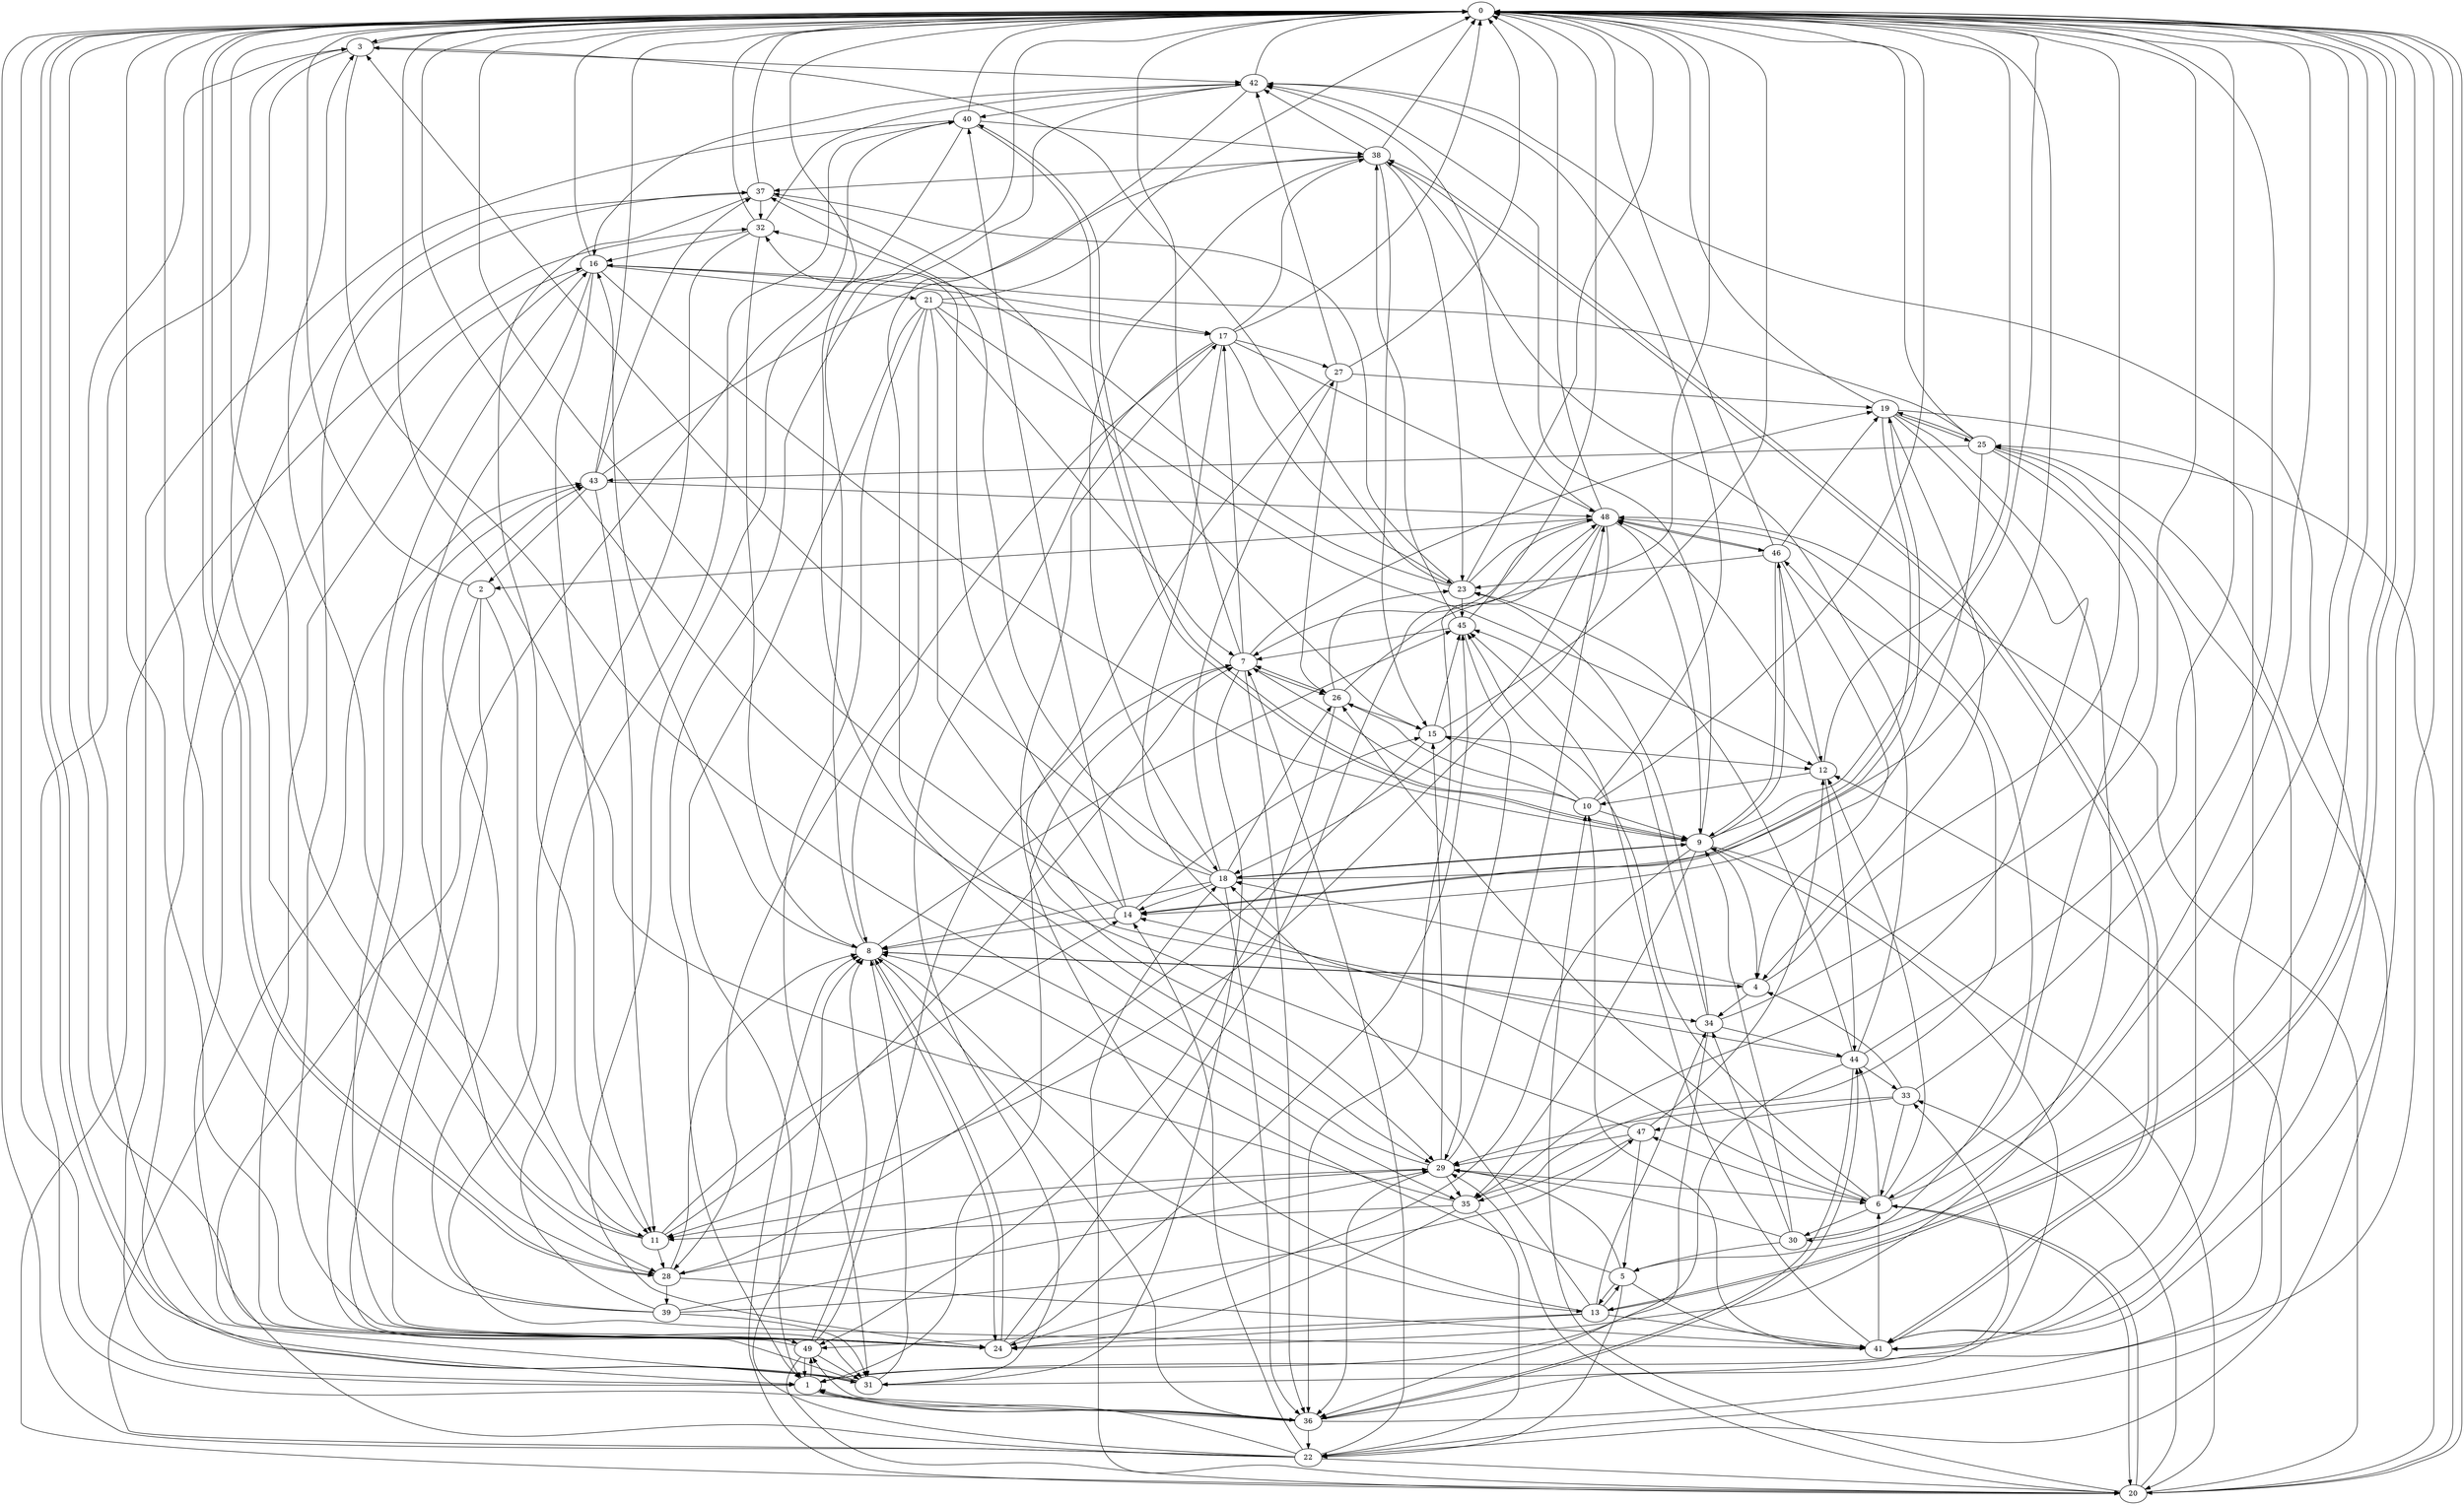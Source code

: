 strict digraph "" {
	0	 [component_delay=3];
	3	 [component_delay=3];
	0 -> 3	 [wire_delay=1];
	13	 [component_delay=3];
	0 -> 13	 [wire_delay=1];
	20	 [component_delay=3];
	0 -> 20	 [wire_delay=1];
	28	 [component_delay=3];
	0 -> 28	 [wire_delay=1];
	31	 [component_delay=3];
	0 -> 31	 [wire_delay=1];
	1	 [component_delay=3];
	1 -> 0	 [wire_delay=1];
	36	 [component_delay=3];
	1 -> 36	 [wire_delay=1];
	49	 [component_delay=3];
	1 -> 49	 [wire_delay=1];
	2	 [component_delay=3];
	2 -> 0	 [wire_delay=1];
	11	 [component_delay=3];
	2 -> 11	 [wire_delay=1];
	24	 [component_delay=3];
	2 -> 24	 [wire_delay=1];
	2 -> 31	 [wire_delay=1];
	3 -> 0	 [wire_delay=1];
	3 -> 28	 [wire_delay=1];
	35	 [component_delay=3];
	3 -> 35	 [wire_delay=1];
	42	 [component_delay=3];
	3 -> 42	 [wire_delay=1];
	4	 [component_delay=3];
	4 -> 0	 [wire_delay=1];
	8	 [component_delay=3];
	4 -> 8	 [wire_delay=1];
	18	 [component_delay=3];
	4 -> 18	 [wire_delay=1];
	34	 [component_delay=3];
	4 -> 34	 [wire_delay=1];
	5	 [component_delay=3];
	5 -> 0	 [wire_delay=1];
	5 -> 8	 [wire_delay=1];
	5 -> 13	 [wire_delay=1];
	22	 [component_delay=3];
	5 -> 22	 [wire_delay=1];
	29	 [component_delay=3];
	5 -> 29	 [wire_delay=1];
	41	 [component_delay=3];
	5 -> 41	 [wire_delay=1];
	6	 [component_delay=3];
	6 -> 0	 [wire_delay=1];
	12	 [component_delay=3];
	6 -> 12	 [wire_delay=1];
	6 -> 20	 [wire_delay=1];
	26	 [component_delay=3];
	6 -> 26	 [wire_delay=1];
	30	 [component_delay=3];
	6 -> 30	 [wire_delay=1];
	44	 [component_delay=3];
	6 -> 44	 [wire_delay=1];
	45	 [component_delay=3];
	6 -> 45	 [wire_delay=1];
	47	 [component_delay=3];
	6 -> 47	 [wire_delay=1];
	7	 [component_delay=3];
	7 -> 0	 [wire_delay=1];
	7 -> 1	 [wire_delay=1];
	17	 [component_delay=3];
	7 -> 17	 [wire_delay=1];
	19	 [component_delay=3];
	7 -> 19	 [wire_delay=1];
	7 -> 26	 [wire_delay=1];
	7 -> 31	 [wire_delay=1];
	7 -> 36	 [wire_delay=1];
	8 -> 0	 [wire_delay=1];
	8 -> 4	 [wire_delay=1];
	8 -> 13	 [wire_delay=1];
	16	 [component_delay=3];
	8 -> 16	 [wire_delay=1];
	8 -> 24	 [wire_delay=1];
	8 -> 45	 [wire_delay=1];
	9	 [component_delay=3];
	9 -> 0	 [wire_delay=1];
	9 -> 4	 [wire_delay=1];
	9 -> 18	 [wire_delay=1];
	9 -> 20	 [wire_delay=1];
	9 -> 24	 [wire_delay=1];
	9 -> 35	 [wire_delay=1];
	40	 [component_delay=3];
	9 -> 40	 [wire_delay=1];
	9 -> 42	 [wire_delay=1];
	46	 [component_delay=3];
	9 -> 46	 [wire_delay=1];
	10	 [component_delay=3];
	10 -> 0	 [wire_delay=1];
	10 -> 7	 [wire_delay=1];
	10 -> 9	 [wire_delay=1];
	15	 [component_delay=3];
	10 -> 15	 [wire_delay=1];
	10 -> 26	 [wire_delay=1];
	10 -> 42	 [wire_delay=1];
	11 -> 0	 [wire_delay=1];
	11 -> 3	 [wire_delay=1];
	11 -> 7	 [wire_delay=1];
	14	 [component_delay=3];
	11 -> 14	 [wire_delay=1];
	11 -> 28	 [wire_delay=1];
	12 -> 0	 [wire_delay=1];
	12 -> 10	 [wire_delay=1];
	12 -> 44	 [wire_delay=1];
	48	 [component_delay=3];
	12 -> 48	 [wire_delay=1];
	13 -> 0	 [wire_delay=1];
	13 -> 5	 [wire_delay=1];
	13 -> 17	 [wire_delay=1];
	13 -> 18	 [wire_delay=1];
	13 -> 24	 [wire_delay=1];
	13 -> 34	 [wire_delay=1];
	13 -> 41	 [wire_delay=1];
	13 -> 49	 [wire_delay=1];
	14 -> 0	 [wire_delay=1];
	14 -> 8	 [wire_delay=1];
	14 -> 15	 [wire_delay=1];
	14 -> 19	 [wire_delay=1];
	32	 [component_delay=3];
	14 -> 32	 [wire_delay=1];
	14 -> 40	 [wire_delay=1];
	15 -> 0	 [wire_delay=1];
	15 -> 12	 [wire_delay=1];
	15 -> 28	 [wire_delay=1];
	15 -> 45	 [wire_delay=1];
	16 -> 0	 [wire_delay=1];
	16 -> 9	 [wire_delay=1];
	16 -> 11	 [wire_delay=1];
	16 -> 17	 [wire_delay=1];
	21	 [component_delay=3];
	16 -> 21	 [wire_delay=1];
	16 -> 28	 [wire_delay=1];
	16 -> 49	 [wire_delay=1];
	17 -> 0	 [wire_delay=1];
	17 -> 6	 [wire_delay=1];
	23	 [component_delay=3];
	17 -> 23	 [wire_delay=1];
	27	 [component_delay=3];
	17 -> 27	 [wire_delay=1];
	17 -> 28	 [wire_delay=1];
	17 -> 31	 [wire_delay=1];
	38	 [component_delay=3];
	17 -> 38	 [wire_delay=1];
	17 -> 48	 [wire_delay=1];
	18 -> 0	 [wire_delay=1];
	18 -> 3	 [wire_delay=1];
	18 -> 8	 [wire_delay=1];
	18 -> 9	 [wire_delay=1];
	18 -> 14	 [wire_delay=1];
	18 -> 26	 [wire_delay=1];
	18 -> 27	 [wire_delay=1];
	18 -> 36	 [wire_delay=1];
	37	 [component_delay=3];
	18 -> 37	 [wire_delay=1];
	19 -> 0	 [wire_delay=1];
	19 -> 4	 [wire_delay=1];
	19 -> 14	 [wire_delay=1];
	19 -> 24	 [wire_delay=1];
	25	 [component_delay=3];
	19 -> 25	 [wire_delay=1];
	19 -> 35	 [wire_delay=1];
	19 -> 41	 [wire_delay=1];
	20 -> 0	 [wire_delay=1];
	20 -> 6	 [wire_delay=1];
	20 -> 8	 [wire_delay=1];
	20 -> 10	 [wire_delay=1];
	20 -> 18	 [wire_delay=1];
	20 -> 25	 [wire_delay=1];
	20 -> 29	 [wire_delay=1];
	20 -> 32	 [wire_delay=1];
	33	 [component_delay=3];
	20 -> 33	 [wire_delay=1];
	20 -> 48	 [wire_delay=1];
	21 -> 0	 [wire_delay=1];
	21 -> 1	 [wire_delay=1];
	21 -> 7	 [wire_delay=1];
	21 -> 8	 [wire_delay=1];
	21 -> 12	 [wire_delay=1];
	21 -> 17	 [wire_delay=1];
	21 -> 31	 [wire_delay=1];
	21 -> 34	 [wire_delay=1];
	22 -> 0	 [wire_delay=1];
	22 -> 1	 [wire_delay=1];
	22 -> 7	 [wire_delay=1];
	22 -> 8	 [wire_delay=1];
	22 -> 12	 [wire_delay=1];
	22 -> 14	 [wire_delay=1];
	22 -> 20	 [wire_delay=1];
	22 -> 25	 [wire_delay=1];
	22 -> 40	 [wire_delay=1];
	43	 [component_delay=3];
	22 -> 43	 [wire_delay=1];
	23 -> 0	 [wire_delay=1];
	23 -> 3	 [wire_delay=1];
	23 -> 32	 [wire_delay=1];
	23 -> 37	 [wire_delay=1];
	23 -> 45	 [wire_delay=1];
	23 -> 48	 [wire_delay=1];
	24 -> 0	 [wire_delay=1];
	24 -> 8	 [wire_delay=1];
	24 -> 16	 [wire_delay=1];
	24 -> 37	 [wire_delay=1];
	24 -> 45	 [wire_delay=1];
	24 -> 48	 [wire_delay=1];
	25 -> 0	 [wire_delay=1];
	25 -> 1	 [wire_delay=1];
	25 -> 6	 [wire_delay=1];
	25 -> 14	 [wire_delay=1];
	25 -> 16	 [wire_delay=1];
	25 -> 19	 [wire_delay=1];
	25 -> 41	 [wire_delay=1];
	25 -> 43	 [wire_delay=1];
	26 -> 0	 [wire_delay=1];
	26 -> 7	 [wire_delay=1];
	26 -> 15	 [wire_delay=1];
	26 -> 23	 [wire_delay=1];
	26 -> 49	 [wire_delay=1];
	27 -> 0	 [wire_delay=1];
	27 -> 19	 [wire_delay=1];
	27 -> 26	 [wire_delay=1];
	27 -> 29	 [wire_delay=1];
	27 -> 42	 [wire_delay=1];
	28 -> 0	 [wire_delay=1];
	28 -> 8	 [wire_delay=1];
	28 -> 29	 [wire_delay=1];
	39	 [component_delay=3];
	28 -> 39	 [wire_delay=1];
	28 -> 41	 [wire_delay=1];
	29 -> 0	 [wire_delay=1];
	29 -> 6	 [wire_delay=1];
	29 -> 11	 [wire_delay=1];
	29 -> 15	 [wire_delay=1];
	29 -> 35	 [wire_delay=1];
	29 -> 36	 [wire_delay=1];
	29 -> 48	 [wire_delay=1];
	30 -> 0	 [wire_delay=1];
	30 -> 5	 [wire_delay=1];
	30 -> 9	 [wire_delay=1];
	30 -> 29	 [wire_delay=1];
	30 -> 34	 [wire_delay=1];
	31 -> 0	 [wire_delay=1];
	31 -> 3	 [wire_delay=1];
	31 -> 8	 [wire_delay=1];
	31 -> 16	 [wire_delay=1];
	31 -> 33	 [wire_delay=1];
	32 -> 0	 [wire_delay=1];
	32 -> 8	 [wire_delay=1];
	32 -> 16	 [wire_delay=1];
	32 -> 41	 [wire_delay=1];
	32 -> 42	 [wire_delay=1];
	33 -> 0	 [wire_delay=1];
	33 -> 4	 [wire_delay=1];
	33 -> 6	 [wire_delay=1];
	33 -> 29	 [wire_delay=1];
	33 -> 47	 [wire_delay=1];
	34 -> 0	 [wire_delay=1];
	34 -> 23	 [wire_delay=1];
	34 -> 36	 [wire_delay=1];
	34 -> 44	 [wire_delay=1];
	34 -> 45	 [wire_delay=1];
	35 -> 0	 [wire_delay=1];
	35 -> 11	 [wire_delay=1];
	35 -> 22	 [wire_delay=1];
	35 -> 24	 [wire_delay=1];
	35 -> 46	 [wire_delay=1];
	36 -> 0	 [wire_delay=1];
	36 -> 1	 [wire_delay=1];
	36 -> 3	 [wire_delay=1];
	36 -> 8	 [wire_delay=1];
	36 -> 9	 [wire_delay=1];
	36 -> 22	 [wire_delay=1];
	36 -> 44	 [wire_delay=1];
	36 -> 49	 [wire_delay=1];
	37 -> 0	 [wire_delay=1];
	37 -> 1	 [wire_delay=1];
	37 -> 11	 [wire_delay=1];
	37 -> 15	 [wire_delay=1];
	37 -> 32	 [wire_delay=1];
	38 -> 0	 [wire_delay=1];
	38 -> 15	 [wire_delay=1];
	38 -> 18	 [wire_delay=1];
	38 -> 23	 [wire_delay=1];
	38 -> 37	 [wire_delay=1];
	38 -> 41	 [wire_delay=1];
	38 -> 42	 [wire_delay=1];
	39 -> 0	 [wire_delay=1];
	39 -> 29	 [wire_delay=1];
	39 -> 31	 [wire_delay=1];
	39 -> 40	 [wire_delay=1];
	39 -> 43	 [wire_delay=1];
	39 -> 47	 [wire_delay=1];
	40 -> 0	 [wire_delay=1];
	40 -> 1	 [wire_delay=1];
	40 -> 9	 [wire_delay=1];
	40 -> 24	 [wire_delay=1];
	40 -> 38	 [wire_delay=1];
	41 -> 0	 [wire_delay=1];
	41 -> 6	 [wire_delay=1];
	41 -> 10	 [wire_delay=1];
	41 -> 38	 [wire_delay=1];
	41 -> 45	 [wire_delay=1];
	42 -> 0	 [wire_delay=1];
	42 -> 1	 [wire_delay=1];
	42 -> 16	 [wire_delay=1];
	42 -> 29	 [wire_delay=1];
	42 -> 40	 [wire_delay=1];
	42 -> 41	 [wire_delay=1];
	43 -> 0	 [wire_delay=1];
	43 -> 2	 [wire_delay=1];
	43 -> 11	 [wire_delay=1];
	43 -> 37	 [wire_delay=1];
	43 -> 38	 [wire_delay=1];
	43 -> 48	 [wire_delay=1];
	44 -> 0	 [wire_delay=1];
	44 -> 1	 [wire_delay=1];
	44 -> 14	 [wire_delay=1];
	44 -> 23	 [wire_delay=1];
	44 -> 33	 [wire_delay=1];
	44 -> 36	 [wire_delay=1];
	44 -> 38	 [wire_delay=1];
	45 -> 0	 [wire_delay=1];
	45 -> 7	 [wire_delay=1];
	45 -> 29	 [wire_delay=1];
	45 -> 38	 [wire_delay=1];
	46 -> 0	 [wire_delay=1];
	46 -> 4	 [wire_delay=1];
	46 -> 9	 [wire_delay=1];
	46 -> 12	 [wire_delay=1];
	46 -> 19	 [wire_delay=1];
	46 -> 23	 [wire_delay=1];
	46 -> 48	 [wire_delay=1];
	47 -> 0	 [wire_delay=1];
	47 -> 5	 [wire_delay=1];
	47 -> 12	 [wire_delay=1];
	47 -> 29	 [wire_delay=1];
	47 -> 35	 [wire_delay=1];
	48 -> 0	 [wire_delay=1];
	48 -> 2	 [wire_delay=1];
	48 -> 7	 [wire_delay=1];
	48 -> 9	 [wire_delay=1];
	48 -> 11	 [wire_delay=1];
	48 -> 18	 [wire_delay=1];
	48 -> 30	 [wire_delay=1];
	48 -> 36	 [wire_delay=1];
	48 -> 42	 [wire_delay=1];
	48 -> 46	 [wire_delay=1];
	49 -> 0	 [wire_delay=1];
	49 -> 1	 [wire_delay=1];
	49 -> 7	 [wire_delay=1];
	49 -> 8	 [wire_delay=1];
	49 -> 20	 [wire_delay=1];
	49 -> 31	 [wire_delay=1];
	49 -> 43	 [wire_delay=1];
}
